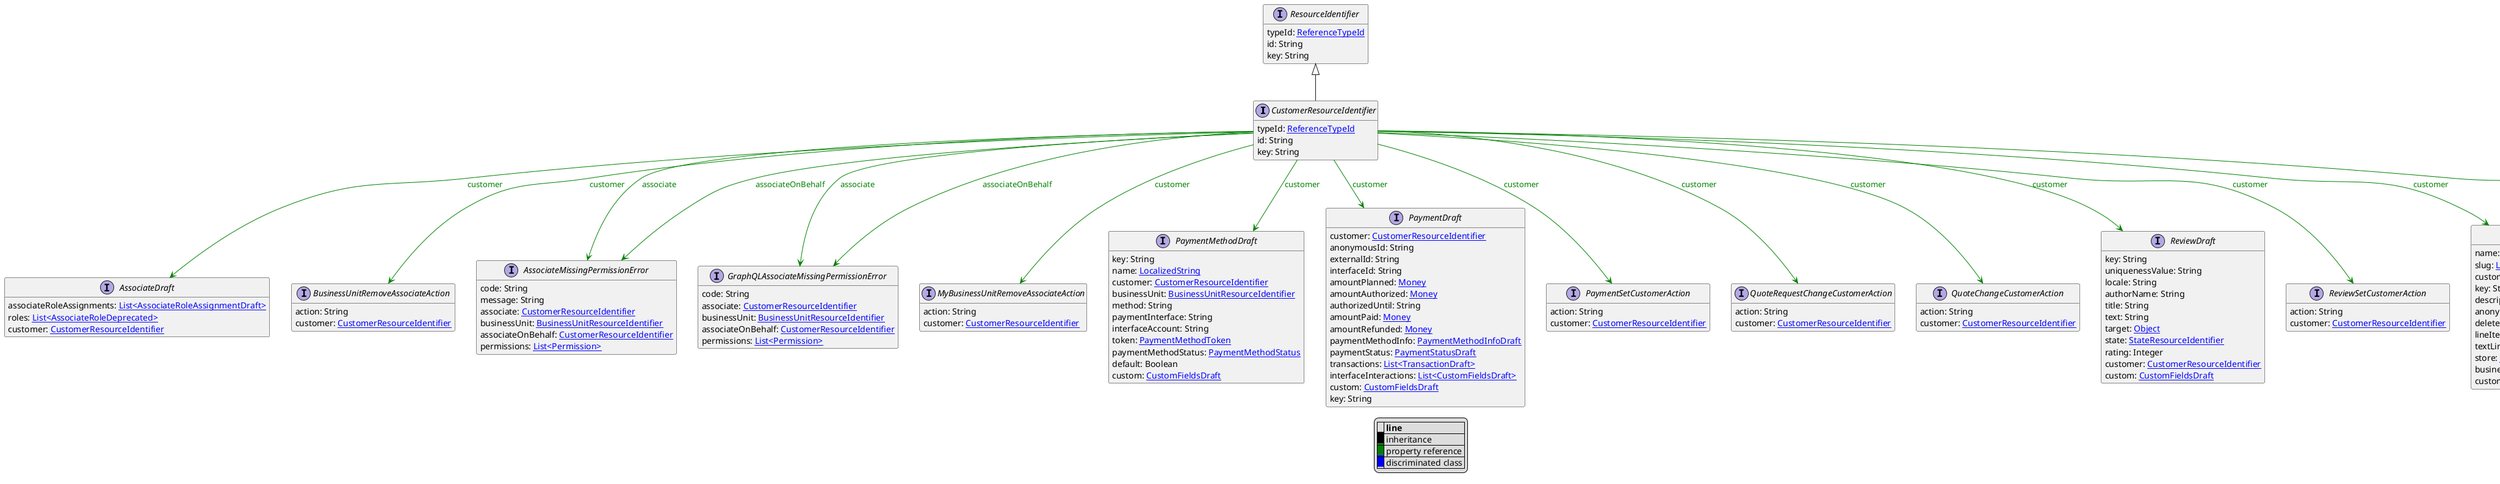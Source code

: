 @startuml

hide empty fields
hide empty methods
legend
|= |= line |
|<back:black>   </back>| inheritance |
|<back:green>   </back>| property reference |
|<back:blue>   </back>| discriminated class |
endlegend
interface CustomerResourceIdentifier [[CustomerResourceIdentifier.svg]] extends ResourceIdentifier {
    typeId: [[ReferenceTypeId.svg ReferenceTypeId]]
    id: String
    key: String
}
interface ResourceIdentifier [[ResourceIdentifier.svg]]  {
    typeId: [[ReferenceTypeId.svg ReferenceTypeId]]
    id: String
    key: String
}


interface AssociateDraft [[AssociateDraft.svg]]  {
    associateRoleAssignments: [[AssociateRoleAssignmentDraft.svg List<AssociateRoleAssignmentDraft>]]
    roles: [[AssociateRoleDeprecated.svg List<AssociateRoleDeprecated>]]
    customer: [[CustomerResourceIdentifier.svg CustomerResourceIdentifier]]
}
interface BusinessUnitRemoveAssociateAction [[BusinessUnitRemoveAssociateAction.svg]]  {
    action: String
    customer: [[CustomerResourceIdentifier.svg CustomerResourceIdentifier]]
}
interface AssociateMissingPermissionError [[AssociateMissingPermissionError.svg]]  {
    code: String
    message: String
    associate: [[CustomerResourceIdentifier.svg CustomerResourceIdentifier]]
    businessUnit: [[BusinessUnitResourceIdentifier.svg BusinessUnitResourceIdentifier]]
    associateOnBehalf: [[CustomerResourceIdentifier.svg CustomerResourceIdentifier]]
    permissions: [[Permission.svg List<Permission>]]
}
interface GraphQLAssociateMissingPermissionError [[GraphQLAssociateMissingPermissionError.svg]]  {
    code: String
    associate: [[CustomerResourceIdentifier.svg CustomerResourceIdentifier]]
    businessUnit: [[BusinessUnitResourceIdentifier.svg BusinessUnitResourceIdentifier]]
    associateOnBehalf: [[CustomerResourceIdentifier.svg CustomerResourceIdentifier]]
    permissions: [[Permission.svg List<Permission>]]
}
interface MyBusinessUnitRemoveAssociateAction [[MyBusinessUnitRemoveAssociateAction.svg]]  {
    action: String
    customer: [[CustomerResourceIdentifier.svg CustomerResourceIdentifier]]
}
interface PaymentMethodDraft [[PaymentMethodDraft.svg]]  {
    key: String
    name: [[LocalizedString.svg LocalizedString]]
    customer: [[CustomerResourceIdentifier.svg CustomerResourceIdentifier]]
    businessUnit: [[BusinessUnitResourceIdentifier.svg BusinessUnitResourceIdentifier]]
    method: String
    paymentInterface: String
    interfaceAccount: String
    token: [[PaymentMethodToken.svg PaymentMethodToken]]
    paymentMethodStatus: [[PaymentMethodStatus.svg PaymentMethodStatus]]
    default: Boolean
    custom: [[CustomFieldsDraft.svg CustomFieldsDraft]]
}
interface PaymentDraft [[PaymentDraft.svg]]  {
    customer: [[CustomerResourceIdentifier.svg CustomerResourceIdentifier]]
    anonymousId: String
    externalId: String
    interfaceId: String
    amountPlanned: [[Money.svg Money]]
    amountAuthorized: [[Money.svg Money]]
    authorizedUntil: String
    amountPaid: [[Money.svg Money]]
    amountRefunded: [[Money.svg Money]]
    paymentMethodInfo: [[PaymentMethodInfoDraft.svg PaymentMethodInfoDraft]]
    paymentStatus: [[PaymentStatusDraft.svg PaymentStatusDraft]]
    transactions: [[TransactionDraft.svg List<TransactionDraft>]]
    interfaceInteractions: [[CustomFieldsDraft.svg List<CustomFieldsDraft>]]
    custom: [[CustomFieldsDraft.svg CustomFieldsDraft]]
    key: String
}
interface PaymentSetCustomerAction [[PaymentSetCustomerAction.svg]]  {
    action: String
    customer: [[CustomerResourceIdentifier.svg CustomerResourceIdentifier]]
}
interface QuoteRequestChangeCustomerAction [[QuoteRequestChangeCustomerAction.svg]]  {
    action: String
    customer: [[CustomerResourceIdentifier.svg CustomerResourceIdentifier]]
}
interface QuoteChangeCustomerAction [[QuoteChangeCustomerAction.svg]]  {
    action: String
    customer: [[CustomerResourceIdentifier.svg CustomerResourceIdentifier]]
}
interface ReviewDraft [[ReviewDraft.svg]]  {
    key: String
    uniquenessValue: String
    locale: String
    authorName: String
    title: String
    text: String
    target: [[Object.svg Object]]
    state: [[StateResourceIdentifier.svg StateResourceIdentifier]]
    rating: Integer
    customer: [[CustomerResourceIdentifier.svg CustomerResourceIdentifier]]
    custom: [[CustomFieldsDraft.svg CustomFieldsDraft]]
}
interface ReviewSetCustomerAction [[ReviewSetCustomerAction.svg]]  {
    action: String
    customer: [[CustomerResourceIdentifier.svg CustomerResourceIdentifier]]
}
interface ShoppingListDraft [[ShoppingListDraft.svg]]  {
    name: [[LocalizedString.svg LocalizedString]]
    slug: [[LocalizedString.svg LocalizedString]]
    customer: [[CustomerResourceIdentifier.svg CustomerResourceIdentifier]]
    key: String
    description: [[LocalizedString.svg LocalizedString]]
    anonymousId: String
    deleteDaysAfterLastModification: Integer
    lineItems: [[ShoppingListLineItemDraft.svg List<ShoppingListLineItemDraft>]]
    textLineItems: [[TextLineItemDraft.svg List<TextLineItemDraft>]]
    store: [[StoreResourceIdentifier.svg StoreResourceIdentifier]]
    businessUnit: [[BusinessUnitResourceIdentifier.svg BusinessUnitResourceIdentifier]]
    custom: [[CustomFieldsDraft.svg CustomFieldsDraft]]
}
interface ShoppingListSetCustomerAction [[ShoppingListSetCustomerAction.svg]]  {
    action: String
    customer: [[CustomerResourceIdentifier.svg CustomerResourceIdentifier]]
}

CustomerResourceIdentifier --> AssociateDraft #green;text:green : "customer"
CustomerResourceIdentifier --> BusinessUnitRemoveAssociateAction #green;text:green : "customer"
CustomerResourceIdentifier --> AssociateMissingPermissionError #green;text:green : "associate"
CustomerResourceIdentifier --> AssociateMissingPermissionError #green;text:green : "associateOnBehalf"
CustomerResourceIdentifier --> GraphQLAssociateMissingPermissionError #green;text:green : "associate"
CustomerResourceIdentifier --> GraphQLAssociateMissingPermissionError #green;text:green : "associateOnBehalf"
CustomerResourceIdentifier --> MyBusinessUnitRemoveAssociateAction #green;text:green : "customer"
CustomerResourceIdentifier --> PaymentMethodDraft #green;text:green : "customer"
CustomerResourceIdentifier --> PaymentDraft #green;text:green : "customer"
CustomerResourceIdentifier --> PaymentSetCustomerAction #green;text:green : "customer"
CustomerResourceIdentifier --> QuoteRequestChangeCustomerAction #green;text:green : "customer"
CustomerResourceIdentifier --> QuoteChangeCustomerAction #green;text:green : "customer"
CustomerResourceIdentifier --> ReviewDraft #green;text:green : "customer"
CustomerResourceIdentifier --> ReviewSetCustomerAction #green;text:green : "customer"
CustomerResourceIdentifier --> ShoppingListDraft #green;text:green : "customer"
CustomerResourceIdentifier --> ShoppingListSetCustomerAction #green;text:green : "customer"
@enduml
